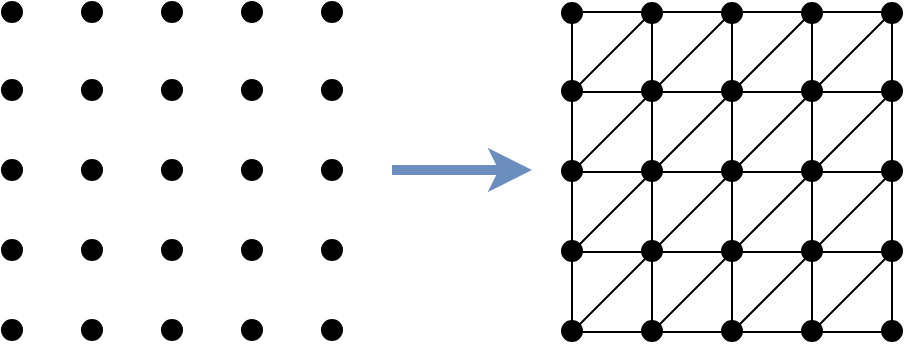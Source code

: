 <mxfile version="12.1.9" type="device" pages="1"><diagram id="2ISYfAslTKH7hFLE2bGx" name="Page-1"><mxGraphModel dx="599" dy="323" grid="1" gridSize="10" guides="1" tooltips="1" connect="1" arrows="1" fold="1" page="1" pageScale="1" pageWidth="850" pageHeight="1100" math="0" shadow="0"><root><mxCell id="0"/><mxCell id="1" parent="0"/><mxCell id="h895Mf5Bb0RZGPHK4UrG-1" value="" style="endArrow=none;html=1;" parent="1" edge="1"><mxGeometry width="50" height="50" relative="1" as="geometry"><mxPoint x="440" y="161" as="sourcePoint"/><mxPoint x="480" y="121" as="targetPoint"/></mxGeometry></mxCell><mxCell id="h895Mf5Bb0RZGPHK4UrG-2" value="" style="endArrow=none;html=1;" parent="1" edge="1"><mxGeometry width="50" height="50" relative="1" as="geometry"><mxPoint x="440" y="121" as="sourcePoint"/><mxPoint x="600" y="121" as="targetPoint"/></mxGeometry></mxCell><mxCell id="h895Mf5Bb0RZGPHK4UrG-3" value="" style="endArrow=none;html=1;" parent="1" edge="1"><mxGeometry width="50" height="50" relative="1" as="geometry"><mxPoint x="440" y="201" as="sourcePoint"/><mxPoint x="520" y="121" as="targetPoint"/></mxGeometry></mxCell><mxCell id="h895Mf5Bb0RZGPHK4UrG-4" value="" style="endArrow=none;html=1;" parent="1" edge="1"><mxGeometry width="50" height="50" relative="1" as="geometry"><mxPoint x="440" y="241" as="sourcePoint"/><mxPoint x="560" y="121" as="targetPoint"/></mxGeometry></mxCell><mxCell id="h895Mf5Bb0RZGPHK4UrG-5" value="" style="endArrow=none;html=1;" parent="1" edge="1"><mxGeometry width="50" height="50" relative="1" as="geometry"><mxPoint x="440" y="281" as="sourcePoint"/><mxPoint x="600" y="121" as="targetPoint"/></mxGeometry></mxCell><mxCell id="h895Mf5Bb0RZGPHK4UrG-6" value="" style="endArrow=none;html=1;" parent="1" edge="1"><mxGeometry width="50" height="50" relative="1" as="geometry"><mxPoint x="520" y="281" as="sourcePoint"/><mxPoint x="600" y="201" as="targetPoint"/></mxGeometry></mxCell><mxCell id="h895Mf5Bb0RZGPHK4UrG-7" value="" style="endArrow=none;html=1;" parent="1" edge="1"><mxGeometry width="50" height="50" relative="1" as="geometry"><mxPoint x="480" y="281" as="sourcePoint"/><mxPoint x="600" y="161" as="targetPoint"/></mxGeometry></mxCell><mxCell id="h895Mf5Bb0RZGPHK4UrG-8" value="" style="endArrow=none;html=1;" parent="1" edge="1"><mxGeometry width="50" height="50" relative="1" as="geometry"><mxPoint x="600" y="281" as="sourcePoint"/><mxPoint x="600" y="121" as="targetPoint"/></mxGeometry></mxCell><mxCell id="h895Mf5Bb0RZGPHK4UrG-9" value="" style="endArrow=none;html=1;" parent="1" edge="1"><mxGeometry width="50" height="50" relative="1" as="geometry"><mxPoint x="440" y="281" as="sourcePoint"/><mxPoint x="440" y="121" as="targetPoint"/></mxGeometry></mxCell><mxCell id="h895Mf5Bb0RZGPHK4UrG-10" value="" style="endArrow=none;html=1;" parent="1" edge="1"><mxGeometry width="50" height="50" relative="1" as="geometry"><mxPoint x="480" y="281" as="sourcePoint"/><mxPoint x="480" y="121" as="targetPoint"/></mxGeometry></mxCell><mxCell id="h895Mf5Bb0RZGPHK4UrG-11" value="" style="endArrow=none;html=1;" parent="1" edge="1"><mxGeometry width="50" height="50" relative="1" as="geometry"><mxPoint x="440" y="281" as="sourcePoint"/><mxPoint x="600" y="281" as="targetPoint"/></mxGeometry></mxCell><mxCell id="h895Mf5Bb0RZGPHK4UrG-12" value="" style="endArrow=none;html=1;" parent="1" edge="1"><mxGeometry width="50" height="50" relative="1" as="geometry"><mxPoint x="560" y="281" as="sourcePoint"/><mxPoint x="600" y="241" as="targetPoint"/></mxGeometry></mxCell><mxCell id="h895Mf5Bb0RZGPHK4UrG-13" value="" style="endArrow=none;html=1;" parent="1" edge="1"><mxGeometry width="50" height="50" relative="1" as="geometry"><mxPoint x="440" y="161" as="sourcePoint"/><mxPoint x="600" y="161" as="targetPoint"/></mxGeometry></mxCell><mxCell id="h895Mf5Bb0RZGPHK4UrG-14" value="" style="endArrow=none;html=1;" parent="1" edge="1"><mxGeometry width="50" height="50" relative="1" as="geometry"><mxPoint x="520" y="281" as="sourcePoint"/><mxPoint x="520" y="121" as="targetPoint"/></mxGeometry></mxCell><mxCell id="h895Mf5Bb0RZGPHK4UrG-15" value="" style="endArrow=none;html=1;" parent="1" edge="1"><mxGeometry width="50" height="50" relative="1" as="geometry"><mxPoint x="600" y="241" as="sourcePoint"/><mxPoint x="440" y="241" as="targetPoint"/></mxGeometry></mxCell><mxCell id="h895Mf5Bb0RZGPHK4UrG-16" value="" style="endArrow=none;html=1;" parent="1" edge="1"><mxGeometry width="50" height="50" relative="1" as="geometry"><mxPoint x="600" y="201" as="sourcePoint"/><mxPoint x="440" y="201" as="targetPoint"/></mxGeometry></mxCell><mxCell id="h895Mf5Bb0RZGPHK4UrG-17" value="" style="endArrow=none;html=1;" parent="1" edge="1"><mxGeometry width="50" height="50" relative="1" as="geometry"><mxPoint x="560" y="281" as="sourcePoint"/><mxPoint x="560" y="121" as="targetPoint"/></mxGeometry></mxCell><mxCell id="h895Mf5Bb0RZGPHK4UrG-25" value="" style="ellipse;whiteSpace=wrap;html=1;aspect=fixed;fillColor=#000000;strokeWidth=1;" parent="1" vertex="1"><mxGeometry x="155" y="116" width="10" height="10" as="geometry"/></mxCell><mxCell id="h895Mf5Bb0RZGPHK4UrG-26" value="" style="ellipse;whiteSpace=wrap;html=1;aspect=fixed;fillColor=#000000;strokeWidth=1;" parent="1" vertex="1"><mxGeometry x="195" y="116" width="10" height="10" as="geometry"/></mxCell><mxCell id="h895Mf5Bb0RZGPHK4UrG-27" value="" style="ellipse;whiteSpace=wrap;html=1;aspect=fixed;fillColor=#000000;strokeWidth=1;" parent="1" vertex="1"><mxGeometry x="275" y="116" width="10" height="10" as="geometry"/></mxCell><mxCell id="h895Mf5Bb0RZGPHK4UrG-28" value="" style="ellipse;whiteSpace=wrap;html=1;aspect=fixed;fillColor=#000000;strokeWidth=1;" parent="1" vertex="1"><mxGeometry x="235" y="116" width="10" height="10" as="geometry"/></mxCell><mxCell id="h895Mf5Bb0RZGPHK4UrG-50" value="" style="ellipse;whiteSpace=wrap;html=1;aspect=fixed;fillColor=#000000;strokeWidth=1;" parent="1" vertex="1"><mxGeometry x="315" y="116" width="10" height="10" as="geometry"/></mxCell><mxCell id="h895Mf5Bb0RZGPHK4UrG-89" value="" style="endArrow=classic;html=1;strokeWidth=5;fillColor=#dae8fc;strokeColor=#6c8ebf;" parent="1" edge="1"><mxGeometry width="50" height="50" relative="1" as="geometry"><mxPoint x="350" y="200" as="sourcePoint"/><mxPoint x="420" y="200" as="targetPoint"/></mxGeometry></mxCell><mxCell id="yGAjMilEiopOoWcSBi77-11" value="" style="ellipse;whiteSpace=wrap;html=1;aspect=fixed;fillColor=#000000;strokeWidth=1;" vertex="1" parent="1"><mxGeometry x="155" y="155" width="10" height="10" as="geometry"/></mxCell><mxCell id="yGAjMilEiopOoWcSBi77-12" value="" style="ellipse;whiteSpace=wrap;html=1;aspect=fixed;fillColor=#000000;strokeWidth=1;" vertex="1" parent="1"><mxGeometry x="195" y="155" width="10" height="10" as="geometry"/></mxCell><mxCell id="yGAjMilEiopOoWcSBi77-13" value="" style="ellipse;whiteSpace=wrap;html=1;aspect=fixed;fillColor=#000000;strokeWidth=1;" vertex="1" parent="1"><mxGeometry x="275" y="155" width="10" height="10" as="geometry"/></mxCell><mxCell id="yGAjMilEiopOoWcSBi77-14" value="" style="ellipse;whiteSpace=wrap;html=1;aspect=fixed;fillColor=#000000;strokeWidth=1;" vertex="1" parent="1"><mxGeometry x="235" y="155" width="10" height="10" as="geometry"/></mxCell><mxCell id="yGAjMilEiopOoWcSBi77-15" value="" style="ellipse;whiteSpace=wrap;html=1;aspect=fixed;fillColor=#000000;strokeWidth=1;" vertex="1" parent="1"><mxGeometry x="315" y="155" width="10" height="10" as="geometry"/></mxCell><mxCell id="yGAjMilEiopOoWcSBi77-16" value="" style="ellipse;whiteSpace=wrap;html=1;aspect=fixed;fillColor=#000000;strokeWidth=1;" vertex="1" parent="1"><mxGeometry x="155" y="195" width="10" height="10" as="geometry"/></mxCell><mxCell id="yGAjMilEiopOoWcSBi77-17" value="" style="ellipse;whiteSpace=wrap;html=1;aspect=fixed;fillColor=#000000;strokeWidth=1;" vertex="1" parent="1"><mxGeometry x="195" y="195" width="10" height="10" as="geometry"/></mxCell><mxCell id="yGAjMilEiopOoWcSBi77-18" value="" style="ellipse;whiteSpace=wrap;html=1;aspect=fixed;fillColor=#000000;strokeWidth=1;" vertex="1" parent="1"><mxGeometry x="275" y="195" width="10" height="10" as="geometry"/></mxCell><mxCell id="yGAjMilEiopOoWcSBi77-19" value="" style="ellipse;whiteSpace=wrap;html=1;aspect=fixed;fillColor=#000000;strokeWidth=1;" vertex="1" parent="1"><mxGeometry x="235" y="195" width="10" height="10" as="geometry"/></mxCell><mxCell id="yGAjMilEiopOoWcSBi77-20" value="" style="ellipse;whiteSpace=wrap;html=1;aspect=fixed;fillColor=#000000;strokeWidth=1;" vertex="1" parent="1"><mxGeometry x="315" y="195" width="10" height="10" as="geometry"/></mxCell><mxCell id="yGAjMilEiopOoWcSBi77-21" value="" style="ellipse;whiteSpace=wrap;html=1;aspect=fixed;fillColor=#000000;strokeWidth=1;" vertex="1" parent="1"><mxGeometry x="155" y="235" width="10" height="10" as="geometry"/></mxCell><mxCell id="yGAjMilEiopOoWcSBi77-22" value="" style="ellipse;whiteSpace=wrap;html=1;aspect=fixed;fillColor=#000000;strokeWidth=1;" vertex="1" parent="1"><mxGeometry x="195" y="235" width="10" height="10" as="geometry"/></mxCell><mxCell id="yGAjMilEiopOoWcSBi77-23" value="" style="ellipse;whiteSpace=wrap;html=1;aspect=fixed;fillColor=#000000;strokeWidth=1;" vertex="1" parent="1"><mxGeometry x="275" y="235" width="10" height="10" as="geometry"/></mxCell><mxCell id="yGAjMilEiopOoWcSBi77-24" value="" style="ellipse;whiteSpace=wrap;html=1;aspect=fixed;fillColor=#000000;strokeWidth=1;" vertex="1" parent="1"><mxGeometry x="235" y="235" width="10" height="10" as="geometry"/></mxCell><mxCell id="yGAjMilEiopOoWcSBi77-25" value="" style="ellipse;whiteSpace=wrap;html=1;aspect=fixed;fillColor=#000000;strokeWidth=1;" vertex="1" parent="1"><mxGeometry x="315" y="235" width="10" height="10" as="geometry"/></mxCell><mxCell id="yGAjMilEiopOoWcSBi77-26" value="" style="ellipse;whiteSpace=wrap;html=1;aspect=fixed;fillColor=#000000;strokeWidth=1;" vertex="1" parent="1"><mxGeometry x="155" y="275" width="10" height="10" as="geometry"/></mxCell><mxCell id="yGAjMilEiopOoWcSBi77-27" value="" style="ellipse;whiteSpace=wrap;html=1;aspect=fixed;fillColor=#000000;strokeWidth=1;" vertex="1" parent="1"><mxGeometry x="195" y="275" width="10" height="10" as="geometry"/></mxCell><mxCell id="yGAjMilEiopOoWcSBi77-28" value="" style="ellipse;whiteSpace=wrap;html=1;aspect=fixed;fillColor=#000000;strokeWidth=1;" vertex="1" parent="1"><mxGeometry x="275" y="275" width="10" height="10" as="geometry"/></mxCell><mxCell id="yGAjMilEiopOoWcSBi77-29" value="" style="ellipse;whiteSpace=wrap;html=1;aspect=fixed;fillColor=#000000;strokeWidth=1;" vertex="1" parent="1"><mxGeometry x="235" y="275" width="10" height="10" as="geometry"/></mxCell><mxCell id="yGAjMilEiopOoWcSBi77-30" value="" style="ellipse;whiteSpace=wrap;html=1;aspect=fixed;fillColor=#000000;strokeWidth=1;" vertex="1" parent="1"><mxGeometry x="315" y="275" width="10" height="10" as="geometry"/></mxCell><mxCell id="yGAjMilEiopOoWcSBi77-31" value="" style="ellipse;whiteSpace=wrap;html=1;aspect=fixed;fillColor=#000000;strokeWidth=1;" vertex="1" parent="1"><mxGeometry x="435" y="116.5" width="10" height="10" as="geometry"/></mxCell><mxCell id="yGAjMilEiopOoWcSBi77-32" value="" style="ellipse;whiteSpace=wrap;html=1;aspect=fixed;fillColor=#000000;strokeWidth=1;" vertex="1" parent="1"><mxGeometry x="475" y="116.5" width="10" height="10" as="geometry"/></mxCell><mxCell id="yGAjMilEiopOoWcSBi77-33" value="" style="ellipse;whiteSpace=wrap;html=1;aspect=fixed;fillColor=#000000;strokeWidth=1;" vertex="1" parent="1"><mxGeometry x="555" y="116.5" width="10" height="10" as="geometry"/></mxCell><mxCell id="yGAjMilEiopOoWcSBi77-34" value="" style="ellipse;whiteSpace=wrap;html=1;aspect=fixed;fillColor=#000000;strokeWidth=1;" vertex="1" parent="1"><mxGeometry x="515" y="116.5" width="10" height="10" as="geometry"/></mxCell><mxCell id="yGAjMilEiopOoWcSBi77-35" value="" style="ellipse;whiteSpace=wrap;html=1;aspect=fixed;fillColor=#000000;strokeWidth=1;" vertex="1" parent="1"><mxGeometry x="595" y="116.5" width="10" height="10" as="geometry"/></mxCell><mxCell id="yGAjMilEiopOoWcSBi77-36" value="" style="ellipse;whiteSpace=wrap;html=1;aspect=fixed;fillColor=#000000;strokeWidth=1;" vertex="1" parent="1"><mxGeometry x="435" y="155.5" width="10" height="10" as="geometry"/></mxCell><mxCell id="yGAjMilEiopOoWcSBi77-37" value="" style="ellipse;whiteSpace=wrap;html=1;aspect=fixed;fillColor=#000000;strokeWidth=1;" vertex="1" parent="1"><mxGeometry x="475" y="155.5" width="10" height="10" as="geometry"/></mxCell><mxCell id="yGAjMilEiopOoWcSBi77-38" value="" style="ellipse;whiteSpace=wrap;html=1;aspect=fixed;fillColor=#000000;strokeWidth=1;" vertex="1" parent="1"><mxGeometry x="555" y="155.5" width="10" height="10" as="geometry"/></mxCell><mxCell id="yGAjMilEiopOoWcSBi77-39" value="" style="ellipse;whiteSpace=wrap;html=1;aspect=fixed;fillColor=#000000;strokeWidth=1;" vertex="1" parent="1"><mxGeometry x="515" y="155.5" width="10" height="10" as="geometry"/></mxCell><mxCell id="yGAjMilEiopOoWcSBi77-40" value="" style="ellipse;whiteSpace=wrap;html=1;aspect=fixed;fillColor=#000000;strokeWidth=1;" vertex="1" parent="1"><mxGeometry x="595" y="155.5" width="10" height="10" as="geometry"/></mxCell><mxCell id="yGAjMilEiopOoWcSBi77-41" value="" style="ellipse;whiteSpace=wrap;html=1;aspect=fixed;fillColor=#000000;strokeWidth=1;" vertex="1" parent="1"><mxGeometry x="435" y="195.5" width="10" height="10" as="geometry"/></mxCell><mxCell id="yGAjMilEiopOoWcSBi77-42" value="" style="ellipse;whiteSpace=wrap;html=1;aspect=fixed;fillColor=#000000;strokeWidth=1;" vertex="1" parent="1"><mxGeometry x="475" y="195.5" width="10" height="10" as="geometry"/></mxCell><mxCell id="yGAjMilEiopOoWcSBi77-43" value="" style="ellipse;whiteSpace=wrap;html=1;aspect=fixed;fillColor=#000000;strokeWidth=1;" vertex="1" parent="1"><mxGeometry x="555" y="195.5" width="10" height="10" as="geometry"/></mxCell><mxCell id="yGAjMilEiopOoWcSBi77-44" value="" style="ellipse;whiteSpace=wrap;html=1;aspect=fixed;fillColor=#000000;strokeWidth=1;" vertex="1" parent="1"><mxGeometry x="515" y="195.5" width="10" height="10" as="geometry"/></mxCell><mxCell id="yGAjMilEiopOoWcSBi77-45" value="" style="ellipse;whiteSpace=wrap;html=1;aspect=fixed;fillColor=#000000;strokeWidth=1;" vertex="1" parent="1"><mxGeometry x="595" y="195.5" width="10" height="10" as="geometry"/></mxCell><mxCell id="yGAjMilEiopOoWcSBi77-46" value="" style="ellipse;whiteSpace=wrap;html=1;aspect=fixed;fillColor=#000000;strokeWidth=1;" vertex="1" parent="1"><mxGeometry x="435" y="235.5" width="10" height="10" as="geometry"/></mxCell><mxCell id="yGAjMilEiopOoWcSBi77-47" value="" style="ellipse;whiteSpace=wrap;html=1;aspect=fixed;fillColor=#000000;strokeWidth=1;" vertex="1" parent="1"><mxGeometry x="475" y="235.5" width="10" height="10" as="geometry"/></mxCell><mxCell id="yGAjMilEiopOoWcSBi77-48" value="" style="ellipse;whiteSpace=wrap;html=1;aspect=fixed;fillColor=#000000;strokeWidth=1;" vertex="1" parent="1"><mxGeometry x="555" y="235.5" width="10" height="10" as="geometry"/></mxCell><mxCell id="yGAjMilEiopOoWcSBi77-49" value="" style="ellipse;whiteSpace=wrap;html=1;aspect=fixed;fillColor=#000000;strokeWidth=1;" vertex="1" parent="1"><mxGeometry x="515" y="235.5" width="10" height="10" as="geometry"/></mxCell><mxCell id="yGAjMilEiopOoWcSBi77-50" value="" style="ellipse;whiteSpace=wrap;html=1;aspect=fixed;fillColor=#000000;strokeWidth=1;" vertex="1" parent="1"><mxGeometry x="595" y="235.5" width="10" height="10" as="geometry"/></mxCell><mxCell id="yGAjMilEiopOoWcSBi77-51" value="" style="ellipse;whiteSpace=wrap;html=1;aspect=fixed;fillColor=#000000;strokeWidth=1;" vertex="1" parent="1"><mxGeometry x="435" y="275.5" width="10" height="10" as="geometry"/></mxCell><mxCell id="yGAjMilEiopOoWcSBi77-52" value="" style="ellipse;whiteSpace=wrap;html=1;aspect=fixed;fillColor=#000000;strokeWidth=1;" vertex="1" parent="1"><mxGeometry x="475" y="275.5" width="10" height="10" as="geometry"/></mxCell><mxCell id="yGAjMilEiopOoWcSBi77-53" value="" style="ellipse;whiteSpace=wrap;html=1;aspect=fixed;fillColor=#000000;strokeWidth=1;" vertex="1" parent="1"><mxGeometry x="555" y="275.5" width="10" height="10" as="geometry"/></mxCell><mxCell id="yGAjMilEiopOoWcSBi77-54" value="" style="ellipse;whiteSpace=wrap;html=1;aspect=fixed;fillColor=#000000;strokeWidth=1;" vertex="1" parent="1"><mxGeometry x="515" y="275.5" width="10" height="10" as="geometry"/></mxCell><mxCell id="yGAjMilEiopOoWcSBi77-55" value="" style="ellipse;whiteSpace=wrap;html=1;aspect=fixed;fillColor=#000000;strokeWidth=1;" vertex="1" parent="1"><mxGeometry x="595" y="275.5" width="10" height="10" as="geometry"/></mxCell></root></mxGraphModel></diagram></mxfile>